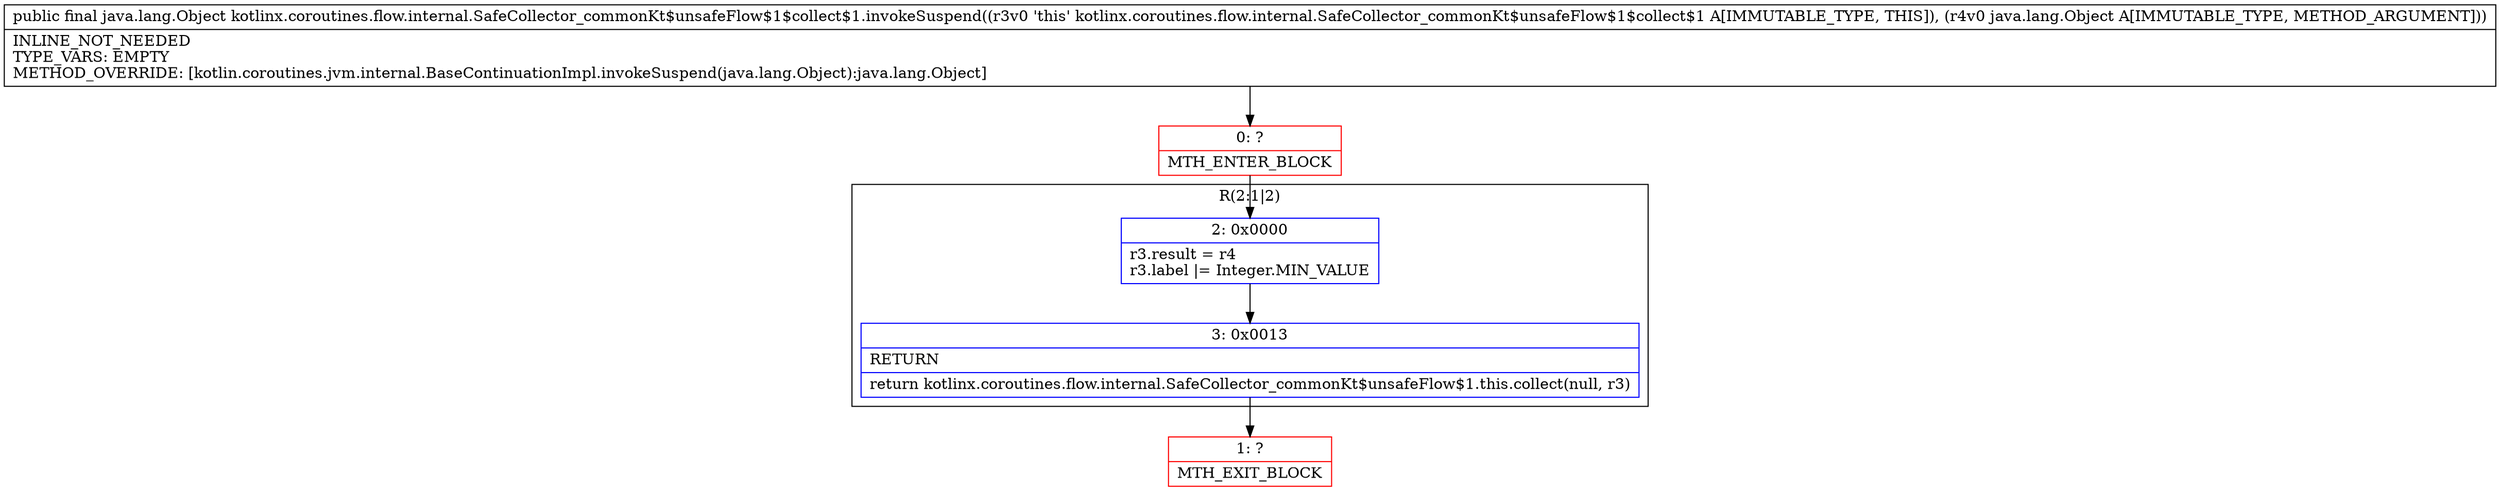 digraph "CFG forkotlinx.coroutines.flow.internal.SafeCollector_commonKt$unsafeFlow$1$collect$1.invokeSuspend(Ljava\/lang\/Object;)Ljava\/lang\/Object;" {
subgraph cluster_Region_1850704508 {
label = "R(2:1|2)";
node [shape=record,color=blue];
Node_2 [shape=record,label="{2\:\ 0x0000|r3.result = r4\lr3.label \|= Integer.MIN_VALUE\l}"];
Node_3 [shape=record,label="{3\:\ 0x0013|RETURN\l|return kotlinx.coroutines.flow.internal.SafeCollector_commonKt$unsafeFlow$1.this.collect(null, r3)\l}"];
}
Node_0 [shape=record,color=red,label="{0\:\ ?|MTH_ENTER_BLOCK\l}"];
Node_1 [shape=record,color=red,label="{1\:\ ?|MTH_EXIT_BLOCK\l}"];
MethodNode[shape=record,label="{public final java.lang.Object kotlinx.coroutines.flow.internal.SafeCollector_commonKt$unsafeFlow$1$collect$1.invokeSuspend((r3v0 'this' kotlinx.coroutines.flow.internal.SafeCollector_commonKt$unsafeFlow$1$collect$1 A[IMMUTABLE_TYPE, THIS]), (r4v0 java.lang.Object A[IMMUTABLE_TYPE, METHOD_ARGUMENT]))  | INLINE_NOT_NEEDED\lTYPE_VARS: EMPTY\lMETHOD_OVERRIDE: [kotlin.coroutines.jvm.internal.BaseContinuationImpl.invokeSuspend(java.lang.Object):java.lang.Object]\l}"];
MethodNode -> Node_0;Node_2 -> Node_3;
Node_3 -> Node_1;
Node_0 -> Node_2;
}

